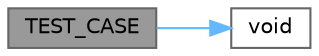 digraph "TEST_CASE"
{
 // LATEX_PDF_SIZE
  bgcolor="transparent";
  edge [fontname=Helvetica,fontsize=10,labelfontname=Helvetica,labelfontsize=10];
  node [fontname=Helvetica,fontsize=10,shape=box,height=0.2,width=0.4];
  rankdir="LR";
  Node1 [id="Node000001",label="TEST_CASE",height=0.2,width=0.4,color="gray40", fillcolor="grey60", style="filled", fontcolor="black",tooltip=" "];
  Node1 -> Node2 [id="edge3_Node000001_Node000002",color="steelblue1",style="solid",tooltip=" "];
  Node2 [id="Node000002",label="void",height=0.2,width=0.4,color="grey40", fillcolor="white", style="filled",URL="$_classes_2lib_2raylib_2src_2external_2_a_n_g_l_e_2_e_g_l_2eglext_8h.html#a0f7193911e632cd84da4082d5c628fe3",tooltip=" "];
}
